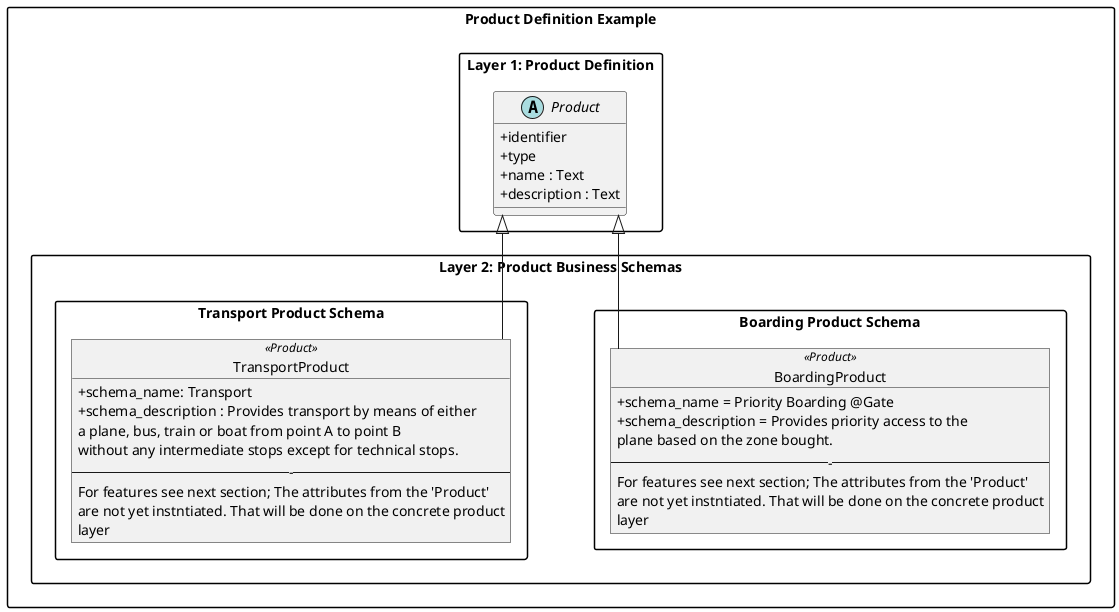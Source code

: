 @startuml Figure 4:Product Example
' Product example

skinparam packageStyle rectangle
skinparam classAttributeIconSize 0
skinparam linetype ortho
skinparam nodesep 100

package "Product Definition Example" as PDF {

  package "Layer 1: Product Definition" as L1 {
    abstract class Product {
      +identifier
      +type
      +name : Text
      +description : Text
    }
  }

package "Layer 2: Product Business Schemas" as L2 {
  package "Boarding Product Schema" as BPS {
    object BoardingProduct <<Product>> {
      +schema_name = Priority Boarding @Gate
      +schema_description = Provides priority access to the 
      plane based on the zone bought.
      -----
      For features see next section; The attributes from the 'Product' 
      are not yet instntiated. That will be done on the concrete product 
      layer 
  }
  }

  Product <|-- BoardingProduct

  package "Transport Product Schema" as TPS {
    object TransportProduct <<Product>> {
      +schema_name: Transport
      +schema_description : Provides transport by means of either
      a plane, bus, train or boat from point A to point B
      without any intermediate stops except for technical stops. 
      -----
      For features see next section; The attributes from the 'Product' 
      are not yet instntiated. That will be done on the concrete product 
      layer
    }
  }

  Product <|-- TransportProduct
}
}


@enduml